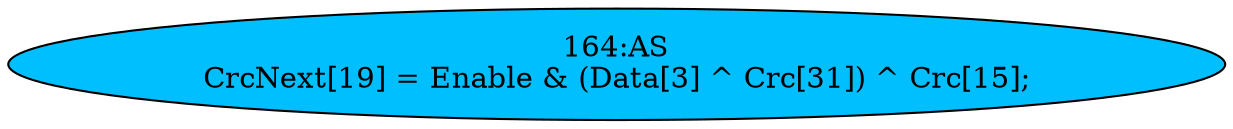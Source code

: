 strict digraph "" {
	node [label="\N"];
	"164:AS"	 [ast="<pyverilog.vparser.ast.Assign object at 0x7f417dccab50>",
		def_var="['CrcNext']",
		fillcolor=deepskyblue,
		label="164:AS
CrcNext[19] = Enable & (Data[3] ^ Crc[31]) ^ Crc[15];",
		statements="[]",
		style=filled,
		typ=Assign,
		use_var="['Enable', 'Data', 'Crc', 'Crc']"];
}
